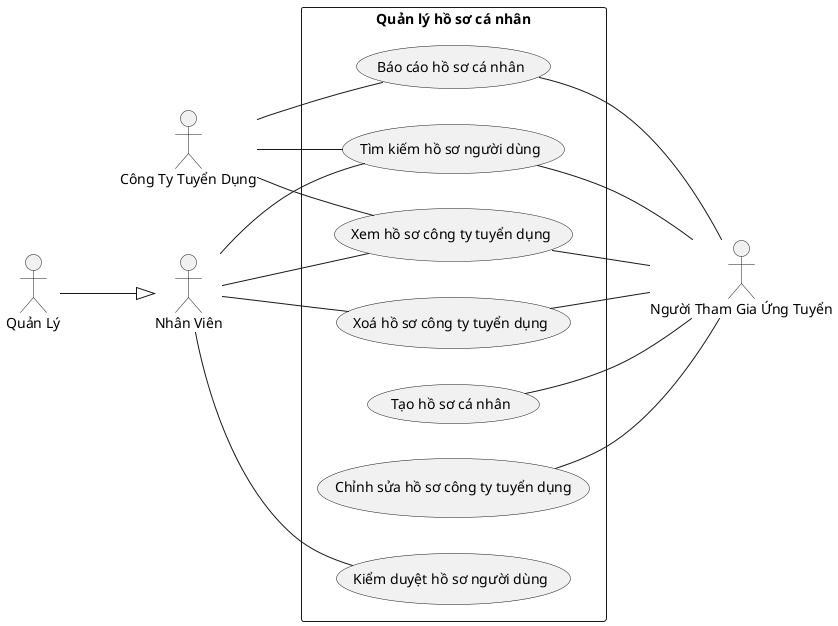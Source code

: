 @startuml
left to right direction
actor NhanVien as "Nhân Viên"
actor QuanLy as "Quản Lý"
actor NguoiThamGiaUngTuyen as "Người Tham Gia Ứng Tuyển"
actor CongTyTuyenDung as "Công Ty Tuyển Dụng"
QuanLy --^ NhanVien
rectangle "Quản lý hồ sơ cá nhân"{
    (Tạo hồ sơ cá nhân) -- NguoiThamGiaUngTuyen
    (Chỉnh sửa hồ sơ công ty tuyển dụng) -- NguoiThamGiaUngTuyen
    (Xoá hồ sơ công ty tuyển dụng) -- NguoiThamGiaUngTuyen
    NhanVien -- (Xoá hồ sơ công ty tuyển dụng) 
    (Xem hồ sơ công ty tuyển dụng) -- NguoiThamGiaUngTuyen
    NhanVien -- (Xem hồ sơ công ty tuyển dụng)
    CongTyTuyenDung -- (Xem hồ sơ công ty tuyển dụng)
    NhanVien -- (Kiểm duyệt hồ sơ người dùng)
    (Tìm kiếm hồ sơ người dùng) -- NguoiThamGiaUngTuyen
    NhanVien -- (Tìm kiếm hồ sơ người dùng)
    CongTyTuyenDung -- (Tìm kiếm hồ sơ người dùng)
    (Báo cáo hồ sơ cá nhân) -- NguoiThamGiaUngTuyen
    CongTyTuyenDung -- (Báo cáo hồ sơ cá nhân)
}
@enduml